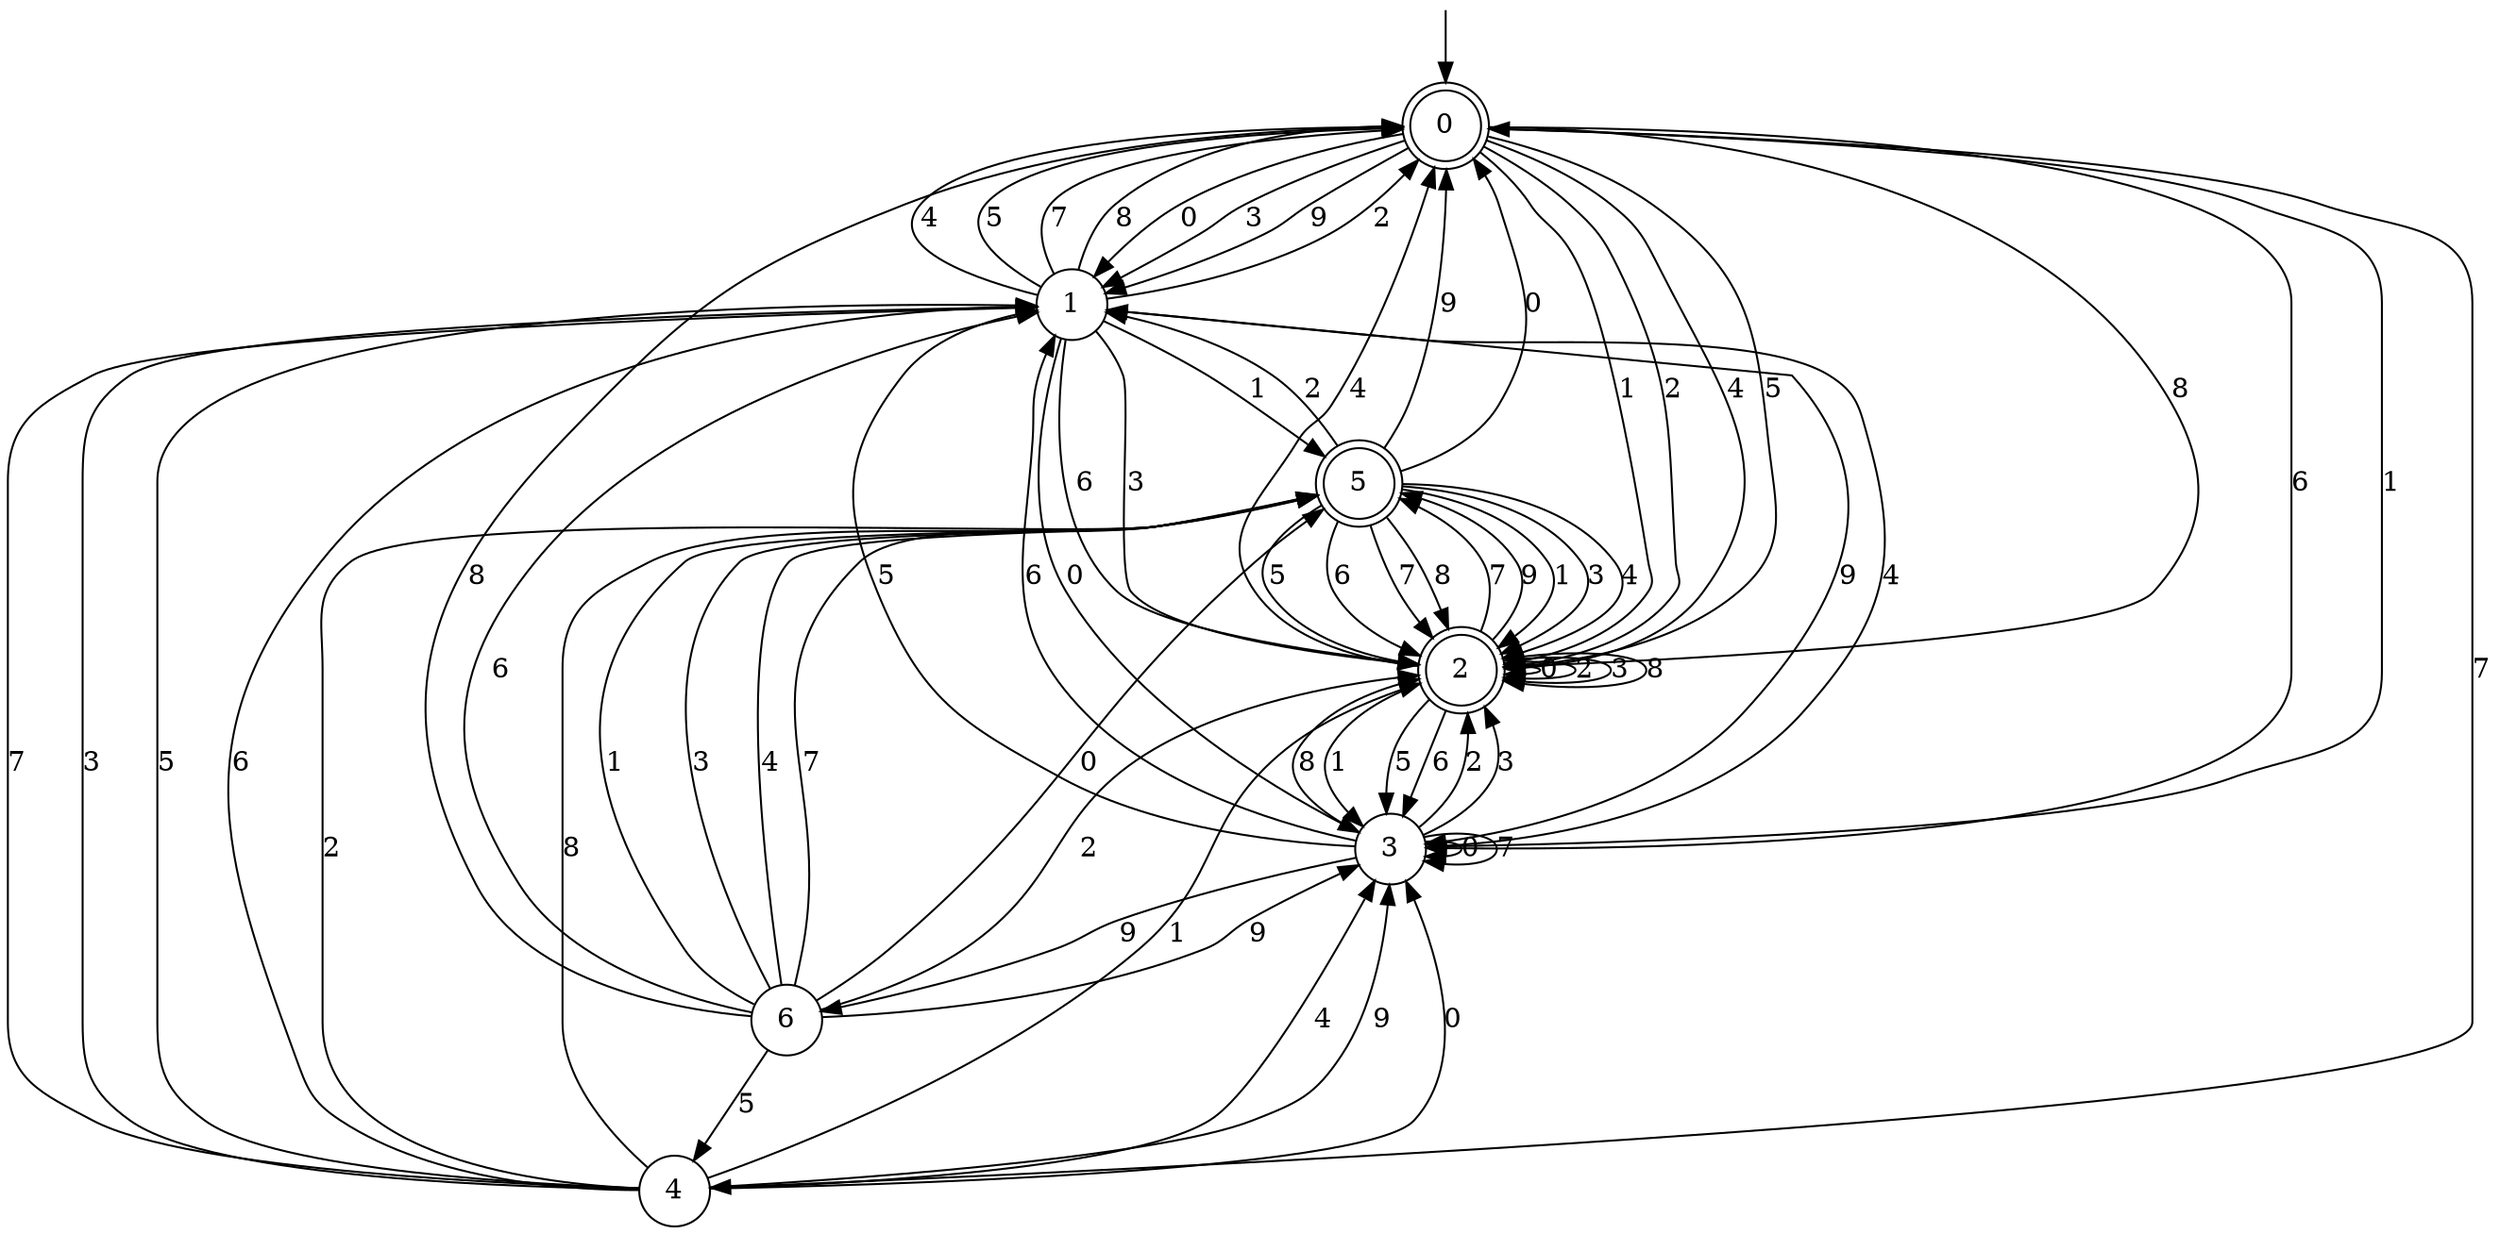 digraph g {

	s0 [shape="doublecircle" label="0"];
	s1 [shape="circle" label="1"];
	s2 [shape="doublecircle" label="2"];
	s3 [shape="circle" label="3"];
	s4 [shape="circle" label="4"];
	s5 [shape="doublecircle" label="5"];
	s6 [shape="circle" label="6"];
	s0 -> s1 [label="0"];
	s0 -> s2 [label="1"];
	s0 -> s2 [label="2"];
	s0 -> s1 [label="3"];
	s0 -> s2 [label="4"];
	s0 -> s2 [label="5"];
	s0 -> s3 [label="6"];
	s0 -> s4 [label="7"];
	s0 -> s2 [label="8"];
	s0 -> s1 [label="9"];
	s1 -> s3 [label="0"];
	s1 -> s5 [label="1"];
	s1 -> s0 [label="2"];
	s1 -> s2 [label="3"];
	s1 -> s0 [label="4"];
	s1 -> s0 [label="5"];
	s1 -> s2 [label="6"];
	s1 -> s0 [label="7"];
	s1 -> s0 [label="8"];
	s1 -> s3 [label="9"];
	s2 -> s2 [label="0"];
	s2 -> s3 [label="1"];
	s2 -> s2 [label="2"];
	s2 -> s2 [label="3"];
	s2 -> s0 [label="4"];
	s2 -> s3 [label="5"];
	s2 -> s3 [label="6"];
	s2 -> s5 [label="7"];
	s2 -> s2 [label="8"];
	s2 -> s5 [label="9"];
	s3 -> s3 [label="0"];
	s3 -> s0 [label="1"];
	s3 -> s2 [label="2"];
	s3 -> s2 [label="3"];
	s3 -> s1 [label="4"];
	s3 -> s1 [label="5"];
	s3 -> s1 [label="6"];
	s3 -> s3 [label="7"];
	s3 -> s2 [label="8"];
	s3 -> s6 [label="9"];
	s4 -> s3 [label="0"];
	s4 -> s2 [label="1"];
	s4 -> s5 [label="2"];
	s4 -> s1 [label="3"];
	s4 -> s3 [label="4"];
	s4 -> s1 [label="5"];
	s4 -> s1 [label="6"];
	s4 -> s1 [label="7"];
	s4 -> s5 [label="8"];
	s4 -> s3 [label="9"];
	s5 -> s0 [label="0"];
	s5 -> s2 [label="1"];
	s5 -> s1 [label="2"];
	s5 -> s2 [label="3"];
	s5 -> s2 [label="4"];
	s5 -> s2 [label="5"];
	s5 -> s2 [label="6"];
	s5 -> s2 [label="7"];
	s5 -> s2 [label="8"];
	s5 -> s0 [label="9"];
	s6 -> s5 [label="0"];
	s6 -> s5 [label="1"];
	s6 -> s2 [label="2"];
	s6 -> s5 [label="3"];
	s6 -> s5 [label="4"];
	s6 -> s4 [label="5"];
	s6 -> s1 [label="6"];
	s6 -> s5 [label="7"];
	s6 -> s0 [label="8"];
	s6 -> s3 [label="9"];

__start0 [label="" shape="none" width="0" height="0"];
__start0 -> s0;

}
